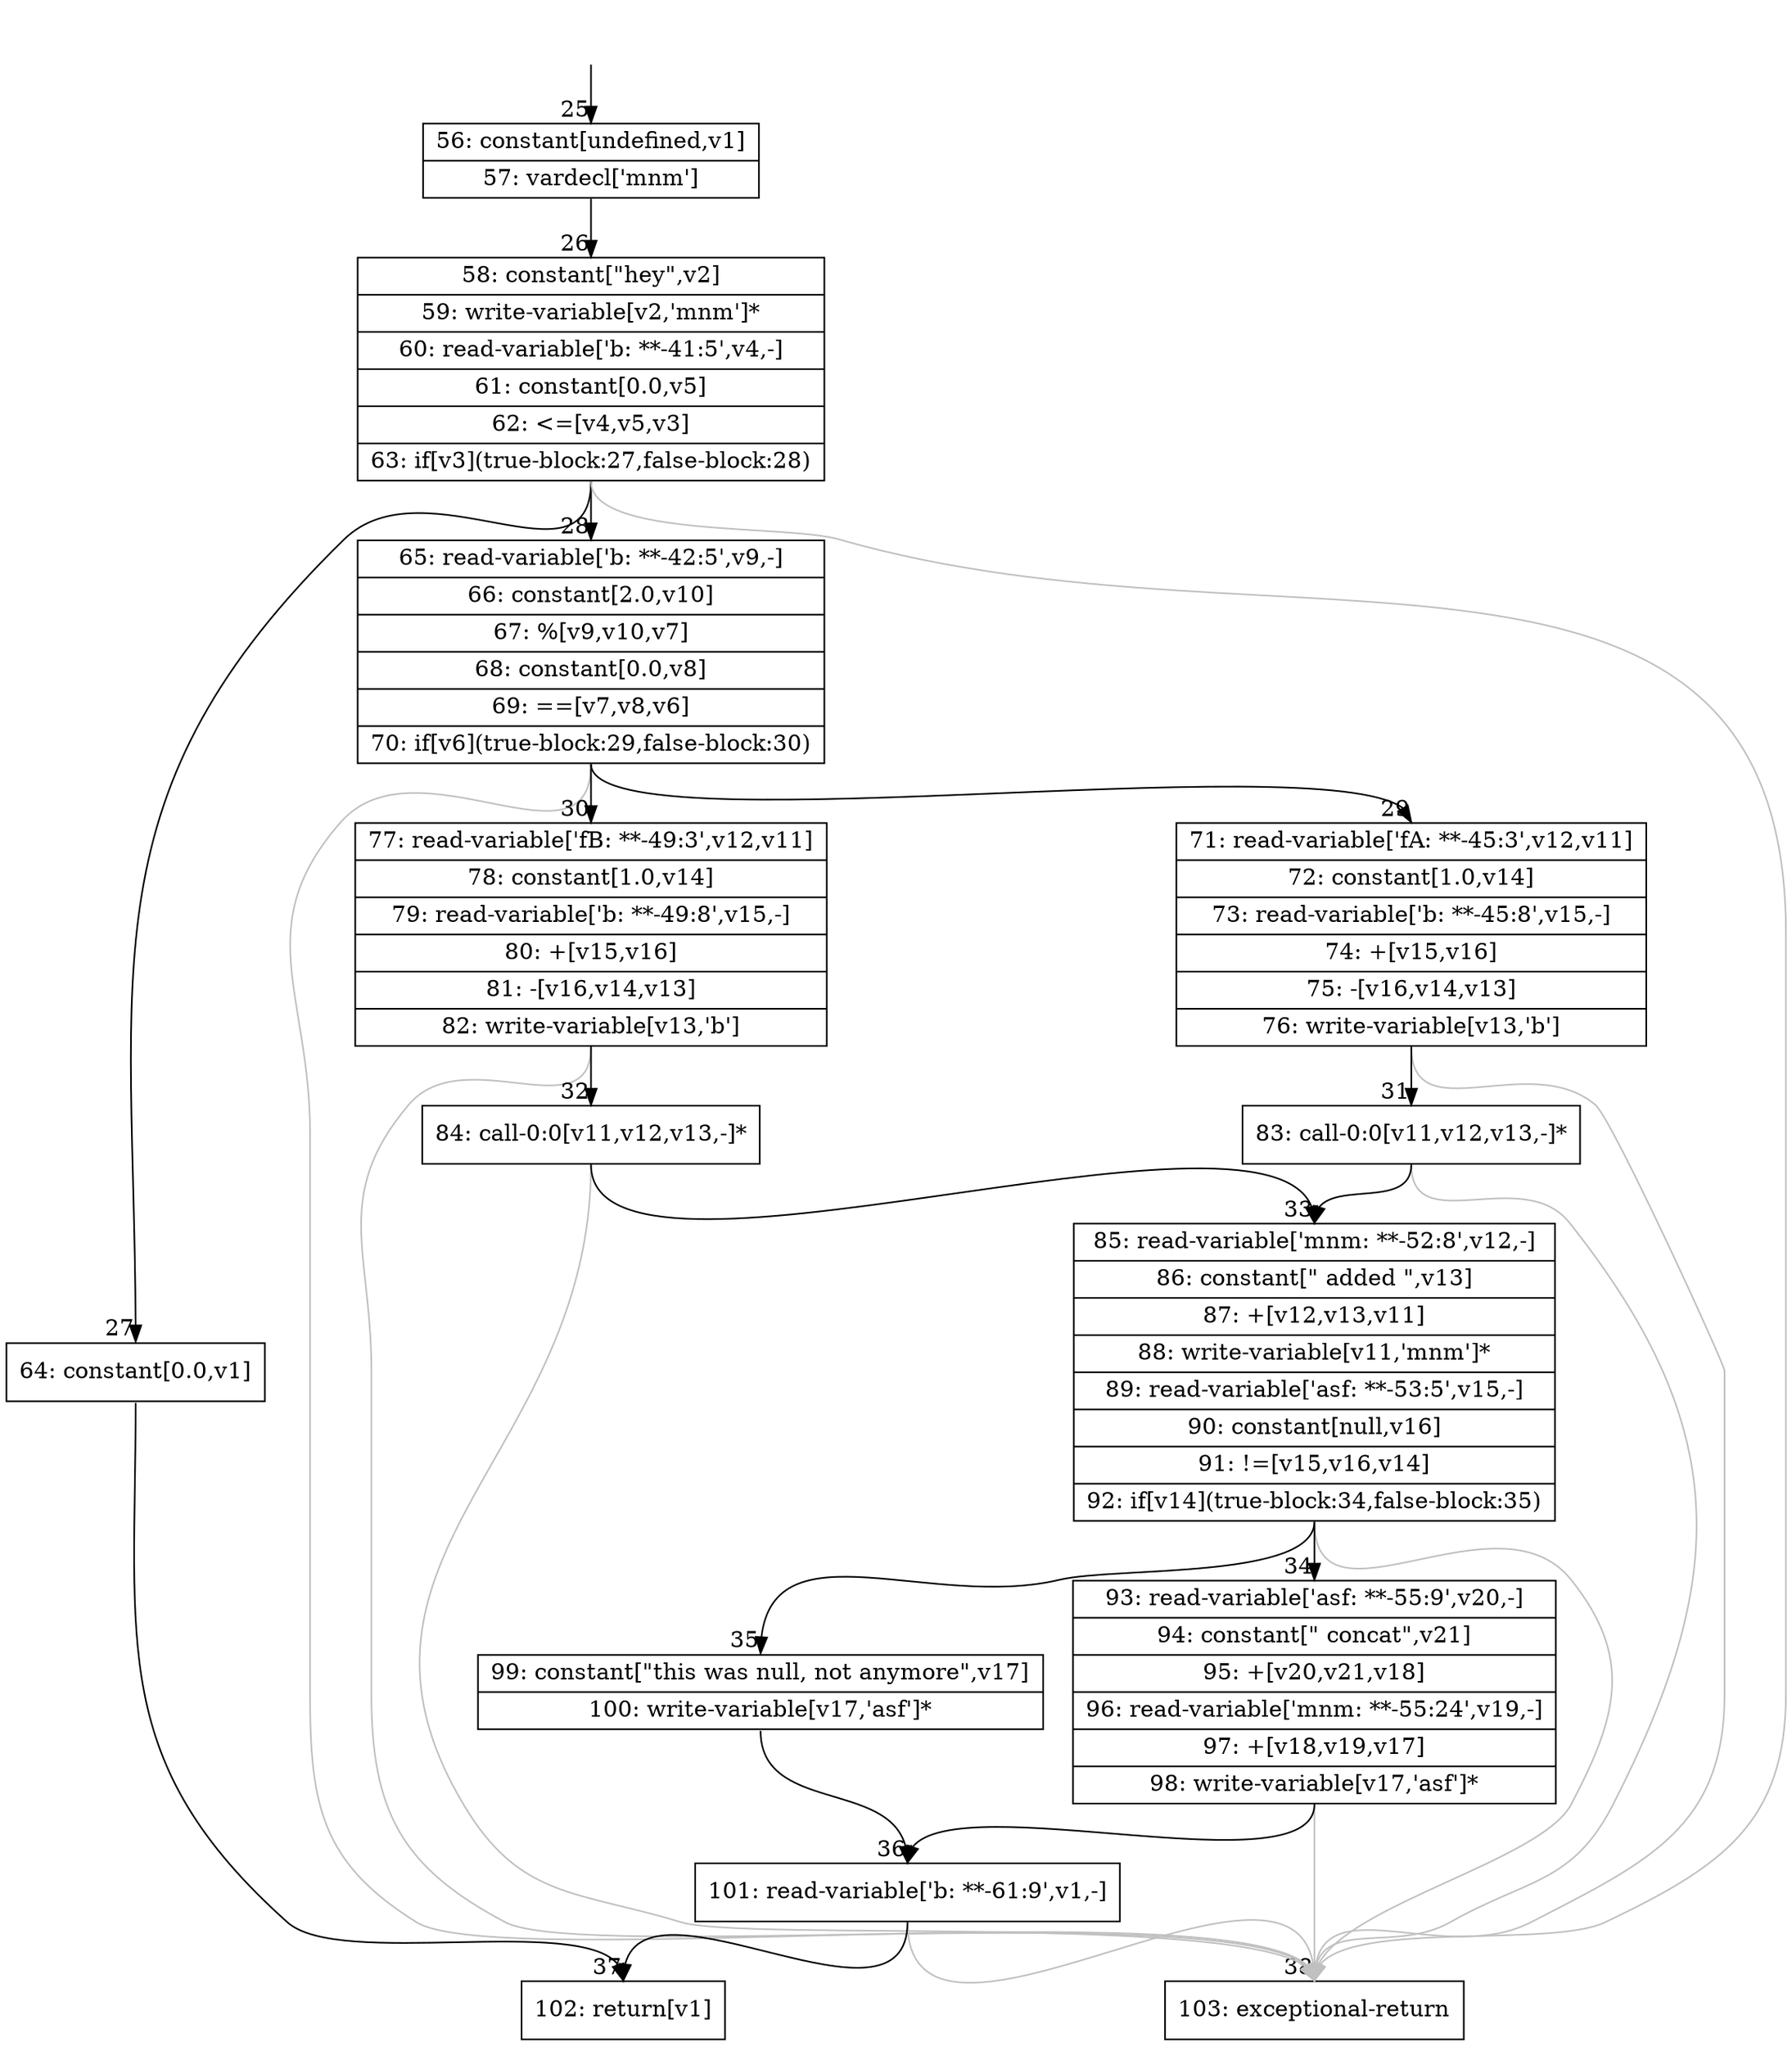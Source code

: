 digraph {
rankdir="TD"
BB_entry3[shape=none,label=""];
BB_entry3 -> BB25 [tailport=s, headport=n, headlabel="    25"]
BB25 [shape=record label="{56: constant[undefined,v1]|57: vardecl['mnm']}" ] 
BB25 -> BB26 [tailport=s, headport=n, headlabel="      26"]
BB26 [shape=record label="{58: constant[\"hey\",v2]|59: write-variable[v2,'mnm']*|60: read-variable['b: **-41:5',v4,-]|61: constant[0.0,v5]|62: \<=[v4,v5,v3]|63: if[v3](true-block:27,false-block:28)}" ] 
BB26 -> BB27 [tailport=s, headport=n, headlabel="      27"]
BB26 -> BB28 [tailport=s, headport=n, headlabel="      28"]
BB26 -> BB38 [tailport=s, headport=n, color=gray, headlabel="      38"]
BB27 [shape=record label="{64: constant[0.0,v1]}" ] 
BB27 -> BB37 [tailport=s, headport=n, headlabel="      37"]
BB28 [shape=record label="{65: read-variable['b: **-42:5',v9,-]|66: constant[2.0,v10]|67: %[v9,v10,v7]|68: constant[0.0,v8]|69: ==[v7,v8,v6]|70: if[v6](true-block:29,false-block:30)}" ] 
BB28 -> BB29 [tailport=s, headport=n, headlabel="      29"]
BB28 -> BB30 [tailport=s, headport=n, headlabel="      30"]
BB28 -> BB38 [tailport=s, headport=n, color=gray]
BB29 [shape=record label="{71: read-variable['fA: **-45:3',v12,v11]|72: constant[1.0,v14]|73: read-variable['b: **-45:8',v15,-]|74: +[v15,v16]|75: -[v16,v14,v13]|76: write-variable[v13,'b']}" ] 
BB29 -> BB31 [tailport=s, headport=n, headlabel="      31"]
BB29 -> BB38 [tailport=s, headport=n, color=gray]
BB30 [shape=record label="{77: read-variable['fB: **-49:3',v12,v11]|78: constant[1.0,v14]|79: read-variable['b: **-49:8',v15,-]|80: +[v15,v16]|81: -[v16,v14,v13]|82: write-variable[v13,'b']}" ] 
BB30 -> BB32 [tailport=s, headport=n, headlabel="      32"]
BB30 -> BB38 [tailport=s, headport=n, color=gray]
BB31 [shape=record label="{83: call-0:0[v11,v12,v13,-]*}" ] 
BB31 -> BB33 [tailport=s, headport=n, headlabel="      33"]
BB31 -> BB38 [tailport=s, headport=n, color=gray]
BB32 [shape=record label="{84: call-0:0[v11,v12,v13,-]*}" ] 
BB32 -> BB33 [tailport=s, headport=n]
BB32 -> BB38 [tailport=s, headport=n, color=gray]
BB33 [shape=record label="{85: read-variable['mnm: **-52:8',v12,-]|86: constant[\" added \",v13]|87: +[v12,v13,v11]|88: write-variable[v11,'mnm']*|89: read-variable['asf: **-53:5',v15,-]|90: constant[null,v16]|91: !=[v15,v16,v14]|92: if[v14](true-block:34,false-block:35)}" ] 
BB33 -> BB34 [tailport=s, headport=n, headlabel="      34"]
BB33 -> BB35 [tailport=s, headport=n, headlabel="      35"]
BB33 -> BB38 [tailport=s, headport=n, color=gray]
BB34 [shape=record label="{93: read-variable['asf: **-55:9',v20,-]|94: constant[\" concat\",v21]|95: +[v20,v21,v18]|96: read-variable['mnm: **-55:24',v19,-]|97: +[v18,v19,v17]|98: write-variable[v17,'asf']*}" ] 
BB34 -> BB36 [tailport=s, headport=n, headlabel="      36"]
BB34 -> BB38 [tailport=s, headport=n, color=gray]
BB35 [shape=record label="{99: constant[\"this was null, not anymore\",v17]|100: write-variable[v17,'asf']*}" ] 
BB35 -> BB36 [tailport=s, headport=n]
BB36 [shape=record label="{101: read-variable['b: **-61:9',v1,-]}" ] 
BB36 -> BB37 [tailport=s, headport=n]
BB36 -> BB38 [tailport=s, headport=n, color=gray]
BB37 [shape=record label="{102: return[v1]}" ] 
BB38 [shape=record label="{103: exceptional-return}" ] 
}
